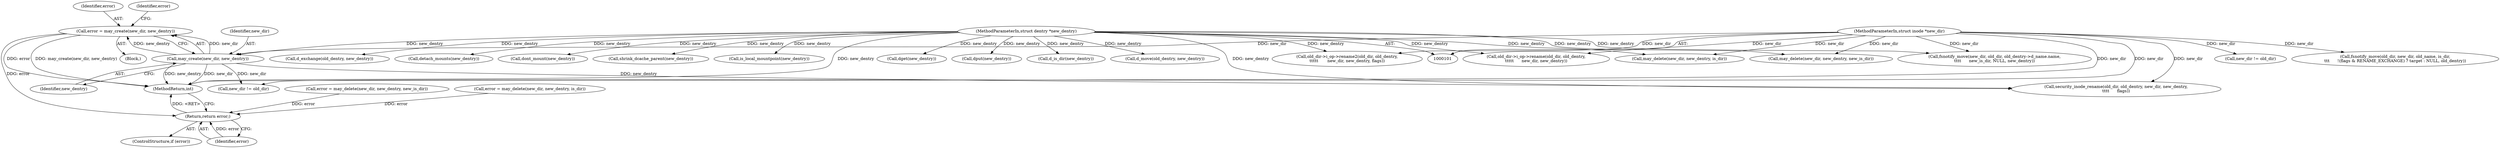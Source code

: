 digraph "0_linux_9409e22acdfc9153f88d9b1ed2bd2a5b34d2d3ca@API" {
"1000160" [label="(Call,error = may_create(new_dir, new_dentry))"];
"1000162" [label="(Call,may_create(new_dir, new_dentry))"];
"1000104" [label="(MethodParameterIn,struct inode *new_dir)"];
"1000105" [label="(MethodParameterIn,struct dentry *new_dentry)"];
"1000191" [label="(Return,return error;)"];
"1000161" [label="(Identifier,error)"];
"1000164" [label="(Identifier,new_dentry)"];
"1000191" [label="(Return,return error;)"];
"1000160" [label="(Call,error = may_create(new_dir, new_dentry))"];
"1000159" [label="(Block,)"];
"1000104" [label="(MethodParameterIn,struct inode *new_dir)"];
"1000257" [label="(Call,security_inode_rename(old_dir, old_dentry, new_dir, new_dentry,\n\t\t\t\t      flags))"];
"1000275" [label="(Call,dget(new_dentry))"];
"1000183" [label="(Call,error = may_delete(new_dir, new_dentry, new_is_dir))"];
"1000498" [label="(Call,fsnotify_move(new_dir, old_dir, old_dentry->d_name.name,\n\t\t\t\t      new_is_dir, NULL, new_dentry))"];
"1000163" [label="(Identifier,new_dir)"];
"1000223" [label="(Call,new_dir != old_dir)"];
"1000430" [label="(Call,dont_mount(new_dentry))"];
"1000176" [label="(Call,error = may_delete(new_dir, new_dentry, is_dir))"];
"1000306" [label="(Call,new_dir != old_dir)"];
"1000351" [label="(Call,shrink_dcache_parent(new_dentry))"];
"1000300" [label="(Call,is_local_mountpoint(new_dentry))"];
"1000513" [label="(MethodReturn,int)"];
"1000189" [label="(ControlStructure,if (error))"];
"1000190" [label="(Identifier,error)"];
"1000389" [label="(Call,old_dir->i_op->rename(old_dir, old_dentry,\n\t\t\t\t\t      new_dir, new_dentry))"];
"1000162" [label="(Call,may_create(new_dir, new_dentry))"];
"1000192" [label="(Identifier,error)"];
"1000178" [label="(Call,may_delete(new_dir, new_dentry, is_dir))"];
"1000185" [label="(Call,may_delete(new_dir, new_dentry, new_is_dir))"];
"1000474" [label="(Call,dput(new_dentry))"];
"1000169" [label="(Call,d_is_dir(new_dentry))"];
"1000480" [label="(Call,fsnotify_move(old_dir, new_dir, old_name, is_dir,\n\t\t\t      !(flags & RENAME_EXCHANGE) ? target : NULL, old_dentry))"];
"1000451" [label="(Call,d_move(old_dentry, new_dentry))"];
"1000455" [label="(Call,d_exchange(old_dentry, new_dentry))"];
"1000432" [label="(Call,detach_mounts(new_dentry))"];
"1000406" [label="(Call,old_dir->i_op->rename2(old_dir, old_dentry,\n\t\t\t\t\t       new_dir, new_dentry, flags))"];
"1000105" [label="(MethodParameterIn,struct dentry *new_dentry)"];
"1000160" -> "1000159"  [label="AST: "];
"1000160" -> "1000162"  [label="CFG: "];
"1000161" -> "1000160"  [label="AST: "];
"1000162" -> "1000160"  [label="AST: "];
"1000190" -> "1000160"  [label="CFG: "];
"1000160" -> "1000513"  [label="DDG: may_create(new_dir, new_dentry)"];
"1000160" -> "1000513"  [label="DDG: error"];
"1000162" -> "1000160"  [label="DDG: new_dir"];
"1000162" -> "1000160"  [label="DDG: new_dentry"];
"1000160" -> "1000191"  [label="DDG: error"];
"1000162" -> "1000164"  [label="CFG: "];
"1000163" -> "1000162"  [label="AST: "];
"1000164" -> "1000162"  [label="AST: "];
"1000162" -> "1000513"  [label="DDG: new_dentry"];
"1000162" -> "1000513"  [label="DDG: new_dir"];
"1000104" -> "1000162"  [label="DDG: new_dir"];
"1000105" -> "1000162"  [label="DDG: new_dentry"];
"1000162" -> "1000223"  [label="DDG: new_dir"];
"1000162" -> "1000257"  [label="DDG: new_dentry"];
"1000104" -> "1000101"  [label="AST: "];
"1000104" -> "1000513"  [label="DDG: new_dir"];
"1000104" -> "1000178"  [label="DDG: new_dir"];
"1000104" -> "1000185"  [label="DDG: new_dir"];
"1000104" -> "1000223"  [label="DDG: new_dir"];
"1000104" -> "1000257"  [label="DDG: new_dir"];
"1000104" -> "1000306"  [label="DDG: new_dir"];
"1000104" -> "1000389"  [label="DDG: new_dir"];
"1000104" -> "1000406"  [label="DDG: new_dir"];
"1000104" -> "1000480"  [label="DDG: new_dir"];
"1000104" -> "1000498"  [label="DDG: new_dir"];
"1000105" -> "1000101"  [label="AST: "];
"1000105" -> "1000513"  [label="DDG: new_dentry"];
"1000105" -> "1000169"  [label="DDG: new_dentry"];
"1000105" -> "1000178"  [label="DDG: new_dentry"];
"1000105" -> "1000185"  [label="DDG: new_dentry"];
"1000105" -> "1000257"  [label="DDG: new_dentry"];
"1000105" -> "1000275"  [label="DDG: new_dentry"];
"1000105" -> "1000300"  [label="DDG: new_dentry"];
"1000105" -> "1000351"  [label="DDG: new_dentry"];
"1000105" -> "1000389"  [label="DDG: new_dentry"];
"1000105" -> "1000406"  [label="DDG: new_dentry"];
"1000105" -> "1000430"  [label="DDG: new_dentry"];
"1000105" -> "1000432"  [label="DDG: new_dentry"];
"1000105" -> "1000451"  [label="DDG: new_dentry"];
"1000105" -> "1000455"  [label="DDG: new_dentry"];
"1000105" -> "1000474"  [label="DDG: new_dentry"];
"1000105" -> "1000498"  [label="DDG: new_dentry"];
"1000191" -> "1000189"  [label="AST: "];
"1000191" -> "1000192"  [label="CFG: "];
"1000192" -> "1000191"  [label="AST: "];
"1000513" -> "1000191"  [label="CFG: "];
"1000191" -> "1000513"  [label="DDG: <RET>"];
"1000192" -> "1000191"  [label="DDG: error"];
"1000183" -> "1000191"  [label="DDG: error"];
"1000176" -> "1000191"  [label="DDG: error"];
}
